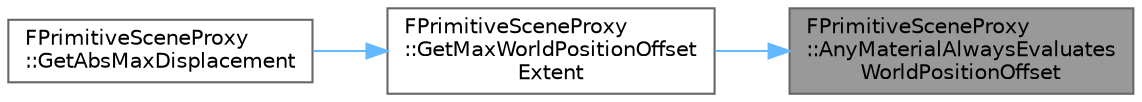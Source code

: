 digraph "FPrimitiveSceneProxy::AnyMaterialAlwaysEvaluatesWorldPositionOffset"
{
 // INTERACTIVE_SVG=YES
 // LATEX_PDF_SIZE
  bgcolor="transparent";
  edge [fontname=Helvetica,fontsize=10,labelfontname=Helvetica,labelfontsize=10];
  node [fontname=Helvetica,fontsize=10,shape=box,height=0.2,width=0.4];
  rankdir="RL";
  Node1 [id="Node000001",label="FPrimitiveSceneProxy\l::AnyMaterialAlwaysEvaluates\lWorldPositionOffset",height=0.2,width=0.4,color="gray40", fillcolor="grey60", style="filled", fontcolor="black",tooltip=" "];
  Node1 -> Node2 [id="edge1_Node000001_Node000002",dir="back",color="steelblue1",style="solid",tooltip=" "];
  Node2 [id="Node000002",label="FPrimitiveSceneProxy\l::GetMaxWorldPositionOffset\lExtent",height=0.2,width=0.4,color="grey40", fillcolor="white", style="filled",URL="$d4/de9/classFPrimitiveSceneProxy.html#a66239342105b459643447d1ae2f773f4",tooltip=" "];
  Node2 -> Node3 [id="edge2_Node000002_Node000003",dir="back",color="steelblue1",style="solid",tooltip=" "];
  Node3 [id="Node000003",label="FPrimitiveSceneProxy\l::GetAbsMaxDisplacement",height=0.2,width=0.4,color="grey40", fillcolor="white", style="filled",URL="$d4/de9/classFPrimitiveSceneProxy.html#a4e6c871d91906e6407b13fbe93fa52ba",tooltip=" "];
}
